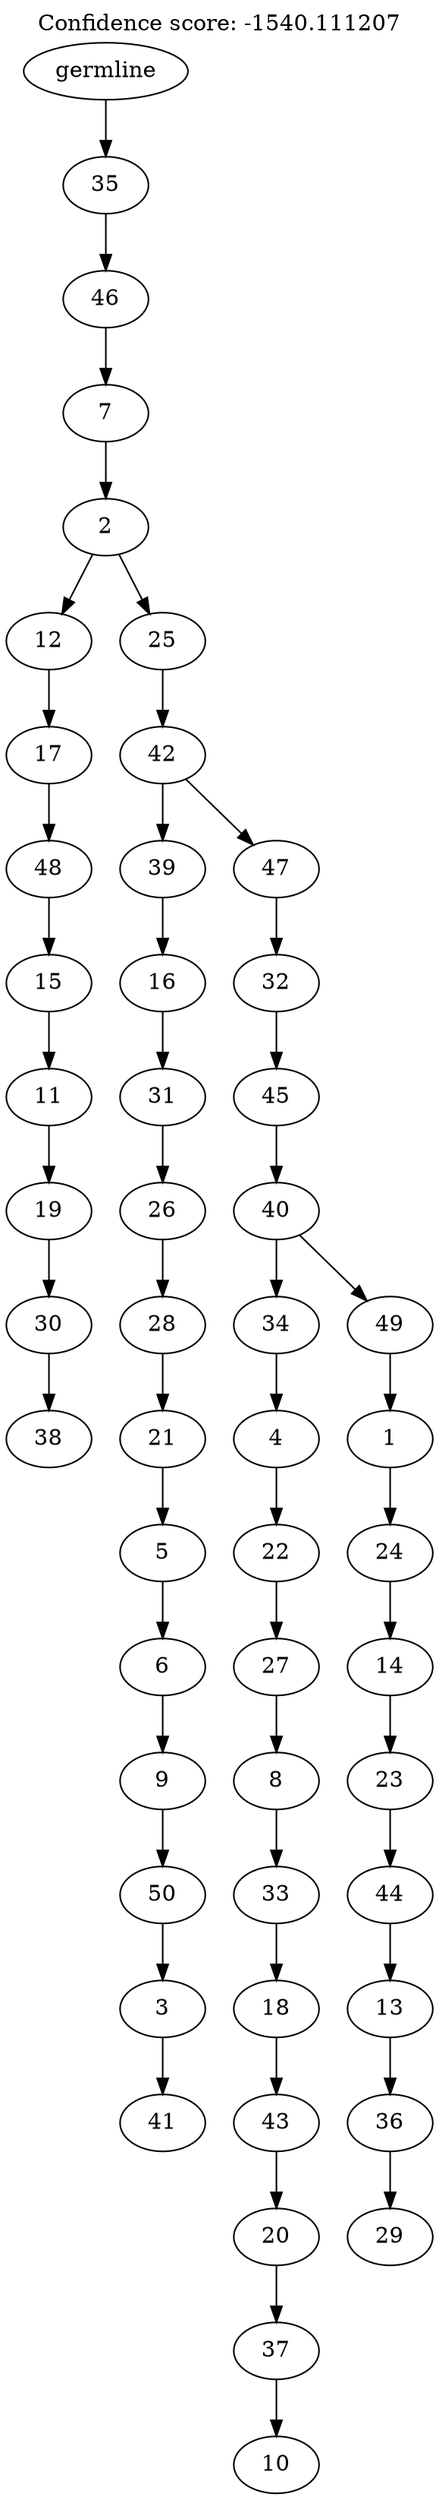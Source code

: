 digraph g {
	"49" -> "50";
	"50" [label="38"];
	"48" -> "49";
	"49" [label="30"];
	"47" -> "48";
	"48" [label="19"];
	"46" -> "47";
	"47" [label="11"];
	"45" -> "46";
	"46" [label="15"];
	"44" -> "45";
	"45" [label="48"];
	"43" -> "44";
	"44" [label="17"];
	"41" -> "42";
	"42" [label="41"];
	"40" -> "41";
	"41" [label="3"];
	"39" -> "40";
	"40" [label="50"];
	"38" -> "39";
	"39" [label="9"];
	"37" -> "38";
	"38" [label="6"];
	"36" -> "37";
	"37" [label="5"];
	"35" -> "36";
	"36" [label="21"];
	"34" -> "35";
	"35" [label="28"];
	"33" -> "34";
	"34" [label="26"];
	"32" -> "33";
	"33" [label="31"];
	"31" -> "32";
	"32" [label="16"];
	"29" -> "30";
	"30" [label="10"];
	"28" -> "29";
	"29" [label="37"];
	"27" -> "28";
	"28" [label="20"];
	"26" -> "27";
	"27" [label="43"];
	"25" -> "26";
	"26" [label="18"];
	"24" -> "25";
	"25" [label="33"];
	"23" -> "24";
	"24" [label="8"];
	"22" -> "23";
	"23" [label="27"];
	"21" -> "22";
	"22" [label="22"];
	"20" -> "21";
	"21" [label="4"];
	"18" -> "19";
	"19" [label="29"];
	"17" -> "18";
	"18" [label="36"];
	"16" -> "17";
	"17" [label="13"];
	"15" -> "16";
	"16" [label="44"];
	"14" -> "15";
	"15" [label="23"];
	"13" -> "14";
	"14" [label="14"];
	"12" -> "13";
	"13" [label="24"];
	"11" -> "12";
	"12" [label="1"];
	"10" -> "11";
	"11" [label="49"];
	"10" -> "20";
	"20" [label="34"];
	"9" -> "10";
	"10" [label="40"];
	"8" -> "9";
	"9" [label="45"];
	"7" -> "8";
	"8" [label="32"];
	"6" -> "7";
	"7" [label="47"];
	"6" -> "31";
	"31" [label="39"];
	"5" -> "6";
	"6" [label="42"];
	"4" -> "5";
	"5" [label="25"];
	"4" -> "43";
	"43" [label="12"];
	"3" -> "4";
	"4" [label="2"];
	"2" -> "3";
	"3" [label="7"];
	"1" -> "2";
	"2" [label="46"];
	"0" -> "1";
	"1" [label="35"];
	"0" [label="germline"];
	labelloc="t";
	label="Confidence score: -1540.111207";
}
